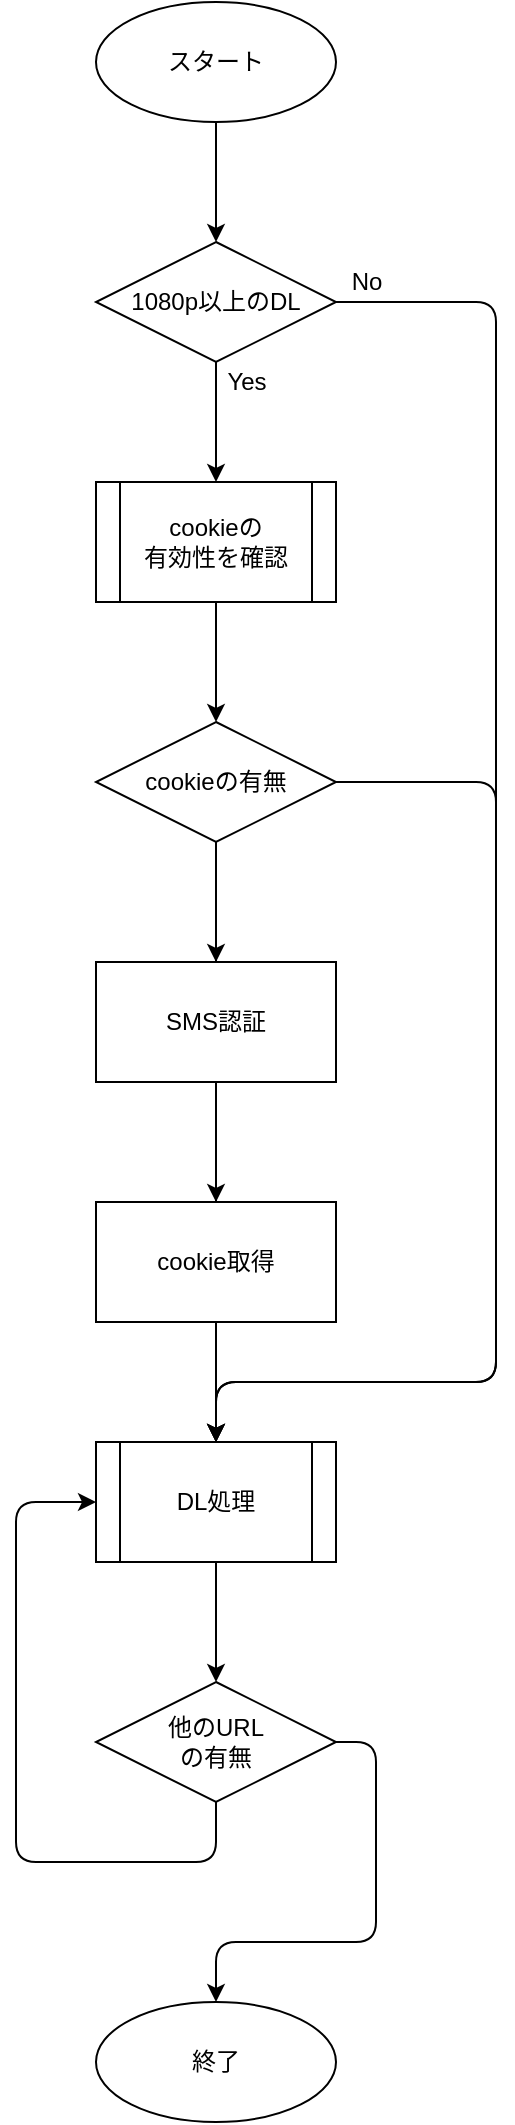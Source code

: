 <mxfile version="16.4.3" type="embed">
    <diagram id="qM2t5wRFmktK0YWyhWsH" name="main">
        <mxGraphModel dx="339" dy="242" grid="1" gridSize="10" guides="1" tooltips="1" connect="1" arrows="1" fold="1" page="1" pageScale="1" pageWidth="827" pageHeight="1169" math="0" shadow="0">
            <root>
                <mxCell id="0"/>
                <mxCell id="1" parent="0"/>
                <mxCell id="13" style="edgeStyle=orthogonalEdgeStyle;html=1;" edge="1" parent="1" source="2" target="12">
                    <mxGeometry relative="1" as="geometry"/>
                </mxCell>
                <mxCell id="31" style="edgeStyle=orthogonalEdgeStyle;html=1;" edge="1" parent="1" source="2" target="7">
                    <mxGeometry relative="1" as="geometry">
                        <mxPoint x="140" y="740.686" as="targetPoint"/>
                        <Array as="points">
                            <mxPoint x="280" y="200"/>
                            <mxPoint x="280" y="740"/>
                            <mxPoint x="140" y="740"/>
                        </Array>
                    </mxGeometry>
                </mxCell>
                <mxCell id="2" value="1080p以上のDL" style="rhombus;whiteSpace=wrap;html=1;" parent="1" vertex="1">
                    <mxGeometry x="80" y="170" width="120" height="60" as="geometry"/>
                </mxCell>
                <mxCell id="15" style="edgeStyle=orthogonalEdgeStyle;html=1;" edge="1" parent="1" source="4" target="2">
                    <mxGeometry relative="1" as="geometry"/>
                </mxCell>
                <mxCell id="4" value="スタート" style="ellipse;whiteSpace=wrap;html=1;" vertex="1" parent="1">
                    <mxGeometry x="80" y="50" width="120" height="60" as="geometry"/>
                </mxCell>
                <mxCell id="22" value="" style="edgeStyle=orthogonalEdgeStyle;html=1;" edge="1" parent="1" source="5" target="20">
                    <mxGeometry relative="1" as="geometry"/>
                </mxCell>
                <mxCell id="32" style="edgeStyle=orthogonalEdgeStyle;html=1;" edge="1" parent="1" source="5" target="7">
                    <mxGeometry relative="1" as="geometry"/>
                </mxCell>
                <mxCell id="33" style="edgeStyle=orthogonalEdgeStyle;html=1;" edge="1" parent="1" source="5" target="7">
                    <mxGeometry relative="1" as="geometry">
                        <Array as="points">
                            <mxPoint x="280" y="440"/>
                            <mxPoint x="280" y="740"/>
                            <mxPoint x="140" y="740"/>
                        </Array>
                    </mxGeometry>
                </mxCell>
                <mxCell id="5" value="cookieの有無" style="rhombus;whiteSpace=wrap;html=1;" vertex="1" parent="1">
                    <mxGeometry x="80" y="410" width="120" height="60" as="geometry"/>
                </mxCell>
                <mxCell id="26" value="" style="edgeStyle=orthogonalEdgeStyle;html=1;" edge="1" parent="1" source="7" target="25">
                    <mxGeometry relative="1" as="geometry"/>
                </mxCell>
                <mxCell id="7" value="&lt;span&gt;DL処理&lt;/span&gt;" style="shape=process;whiteSpace=wrap;html=1;backgroundOutline=1;" vertex="1" parent="1">
                    <mxGeometry x="80" y="770" width="120" height="60" as="geometry"/>
                </mxCell>
                <mxCell id="14" style="edgeStyle=orthogonalEdgeStyle;html=1;" edge="1" parent="1" source="12" target="5">
                    <mxGeometry relative="1" as="geometry"/>
                </mxCell>
                <mxCell id="12" value="cookieの&lt;br&gt;有効性を確認" style="shape=process;whiteSpace=wrap;html=1;backgroundOutline=1;" vertex="1" parent="1">
                    <mxGeometry x="80" y="290" width="120" height="60" as="geometry"/>
                </mxCell>
                <mxCell id="16" value="No" style="text;html=1;align=center;verticalAlign=middle;resizable=0;points=[];autosize=1;strokeColor=none;fillColor=none;" vertex="1" parent="1">
                    <mxGeometry x="200" y="180" width="30" height="20" as="geometry"/>
                </mxCell>
                <mxCell id="17" value="Yes" style="text;html=1;align=center;verticalAlign=middle;resizable=0;points=[];autosize=1;strokeColor=none;fillColor=none;" vertex="1" parent="1">
                    <mxGeometry x="140" y="230" width="30" height="20" as="geometry"/>
                </mxCell>
                <mxCell id="23" value="" style="edgeStyle=orthogonalEdgeStyle;html=1;" edge="1" parent="1" source="20" target="21">
                    <mxGeometry relative="1" as="geometry"/>
                </mxCell>
                <mxCell id="20" value="SMS認証" style="rounded=0;whiteSpace=wrap;html=1;" vertex="1" parent="1">
                    <mxGeometry x="80" y="530" width="120" height="60" as="geometry"/>
                </mxCell>
                <mxCell id="24" value="" style="edgeStyle=orthogonalEdgeStyle;html=1;" edge="1" parent="1" source="21" target="7">
                    <mxGeometry relative="1" as="geometry"/>
                </mxCell>
                <mxCell id="21" value="cookie取得" style="rounded=0;whiteSpace=wrap;html=1;" vertex="1" parent="1">
                    <mxGeometry x="80" y="650" width="120" height="60" as="geometry"/>
                </mxCell>
                <mxCell id="27" style="edgeStyle=orthogonalEdgeStyle;html=1;" edge="1" parent="1" source="25" target="7">
                    <mxGeometry relative="1" as="geometry">
                        <Array as="points">
                            <mxPoint x="140" y="980"/>
                            <mxPoint x="40" y="980"/>
                            <mxPoint x="40" y="800"/>
                        </Array>
                    </mxGeometry>
                </mxCell>
                <mxCell id="28" style="edgeStyle=orthogonalEdgeStyle;html=1;" edge="1" parent="1" source="25" target="30">
                    <mxGeometry relative="1" as="geometry">
                        <mxPoint x="240" y="1040" as="targetPoint"/>
                        <Array as="points">
                            <mxPoint x="220" y="920"/>
                            <mxPoint x="220" y="1020"/>
                            <mxPoint x="140" y="1020"/>
                        </Array>
                    </mxGeometry>
                </mxCell>
                <mxCell id="25" value="他のURL&lt;br&gt;の有無" style="rhombus;whiteSpace=wrap;html=1;" vertex="1" parent="1">
                    <mxGeometry x="80" y="890" width="120" height="60" as="geometry"/>
                </mxCell>
                <mxCell id="30" value="終了" style="ellipse;whiteSpace=wrap;html=1;" vertex="1" parent="1">
                    <mxGeometry x="80" y="1050" width="120" height="60" as="geometry"/>
                </mxCell>
            </root>
        </mxGraphModel>
    </diagram>
</mxfile>
